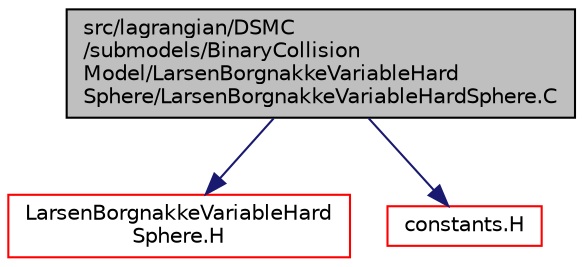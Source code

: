 digraph "src/lagrangian/DSMC/submodels/BinaryCollisionModel/LarsenBorgnakkeVariableHardSphere/LarsenBorgnakkeVariableHardSphere.C"
{
  bgcolor="transparent";
  edge [fontname="Helvetica",fontsize="10",labelfontname="Helvetica",labelfontsize="10"];
  node [fontname="Helvetica",fontsize="10",shape=record];
  Node0 [label="src/lagrangian/DSMC\l/submodels/BinaryCollision\lModel/LarsenBorgnakkeVariableHard\lSphere/LarsenBorgnakkeVariableHardSphere.C",height=0.2,width=0.4,color="black", fillcolor="grey75", style="filled", fontcolor="black"];
  Node0 -> Node1 [color="midnightblue",fontsize="10",style="solid",fontname="Helvetica"];
  Node1 [label="LarsenBorgnakkeVariableHard\lSphere.H",height=0.2,width=0.4,color="red",URL="$a05753.html"];
  Node0 -> Node99 [color="midnightblue",fontsize="10",style="solid",fontname="Helvetica"];
  Node99 [label="constants.H",height=0.2,width=0.4,color="red",URL="$a10931.html"];
}
